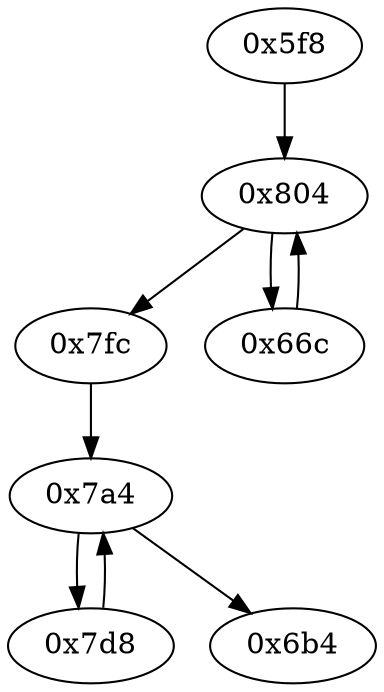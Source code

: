strict digraph "" {
	graph ["edge"="{}",
		file="/Users/mark/Documents//论文//第二篇论文//2018-08-24交论文后的备份/2019/CFG/small-programs/1b-1-1-0-0-dc-2-0-2/1528_\
recovered.dot",
		"graph"="{u'file': u'/Users/mark/Documents//\u8bba\u6587//\u7b2c\u4e8c\u7bc7\u8bba\u6587//2018-08-24\u4ea4\u8bba\u6587\u540e\u7684\u5907\u4efd/\
2019/CFG/small-programs/1b-1-1-0-0-dc-2-0-2/1528_recovered.dot'}",
		"node"="{u'opcode': u''}"
	];
	"0x804"	 [opcode="[u'ldr', u'str', u'str', u'str', u'ldr', u'ldr', u'ldrb', u'ldr', u'ldr', u'ldr']"];
	"0x7fc"	 [opcode="[u'ldr', u'b']"];
	"0x804" -> "0x7fc";
	"0x66c"	 [opcode="[u'ldr', u'ldr', u'add', u'str', u'ldr', u'b']"];
	"0x804" -> "0x66c";
	"0x6b4"	 [opcode="[u'ldr', u'mov', u'bl', u'ldr', u'b']"];
	"0x7d8"	 [opcode="[u'ldr', u'ldr', u'add', u'str', u'ldr', u'add', u'str', u'ldr', u'b']"];
	"0x7a4"	 [opcode="[u'str', u'str', u'ldr', u'ldr', u'ldrb', u'ldr', u'ldr', u'ldr', u'b']"];
	"0x7d8" -> "0x7a4";
	"0x7fc" -> "0x7a4";
	"0x66c" -> "0x804";
	"0x7a4" -> "0x6b4";
	"0x7a4" -> "0x7d8";
	"0x5f8"	 [opcode="[u'push', u'add', u'sub', u'add', u'ldr', u'str', u'ldr', u'ldr', u'ldr', u'add', u'b']"];
	"0x5f8" -> "0x804";
}
